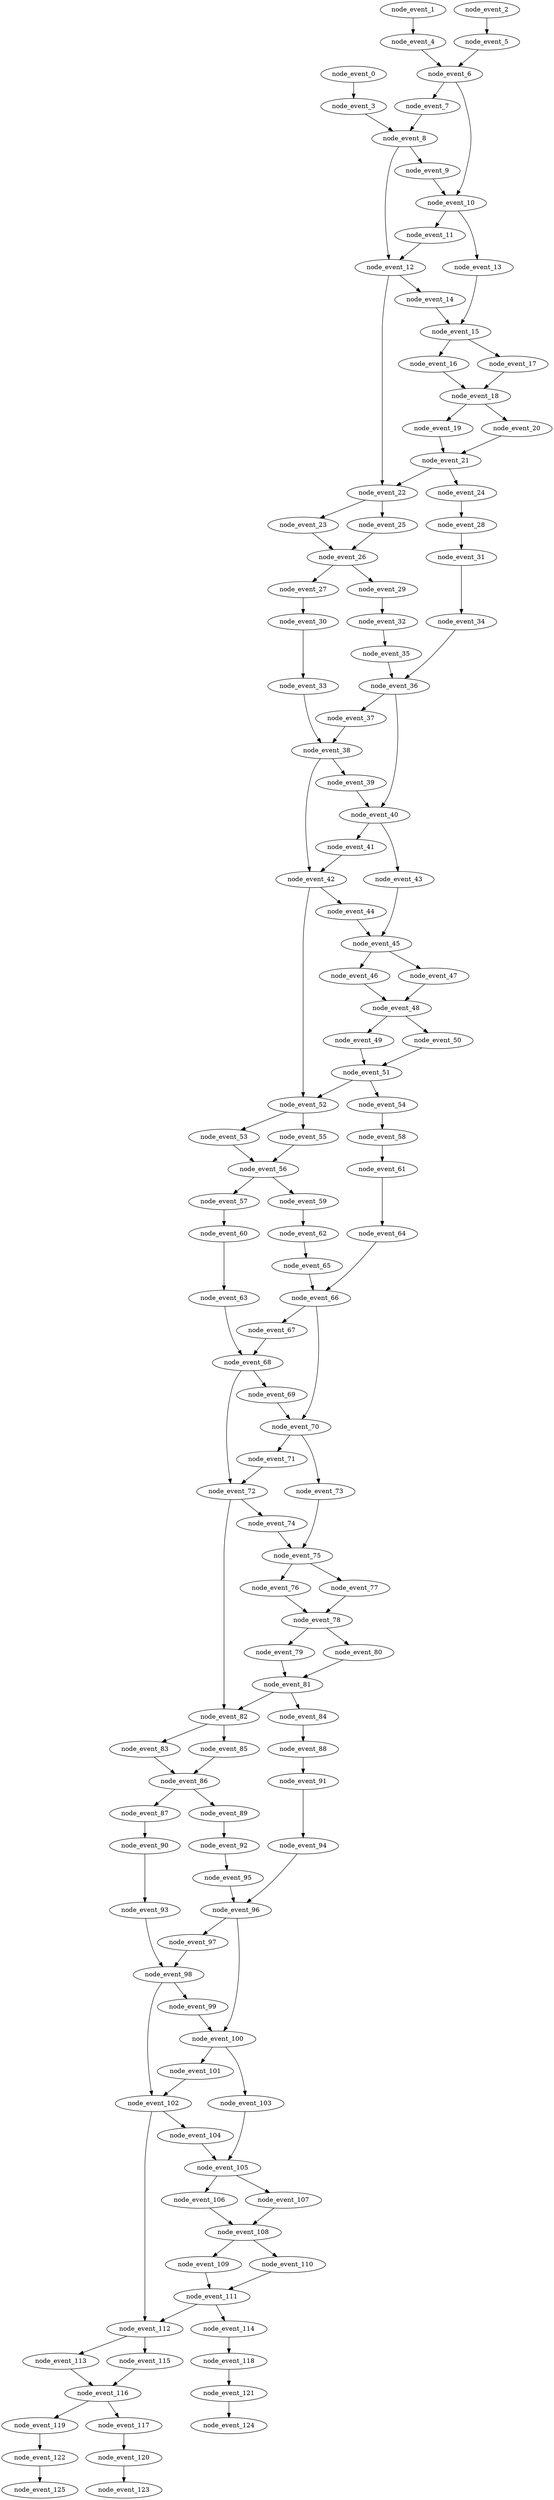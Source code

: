 digraph {
    node_event_0 [EventIndex="0" EventType="DotQasm.Scheduling.GateEvent" Depth="1" Dependencies="0" Latency="00:00:00.0010000" Priority="0.11300000000000009"];
    node_event_1 [EventIndex="1" EventType="DotQasm.Scheduling.GateEvent" Depth="1" Dependencies="0" Latency="00:00:00.0010000" Priority="0.11600000000000009"];
    node_event_2 [EventIndex="2" EventType="DotQasm.Scheduling.GateEvent" Depth="1" Dependencies="0" Latency="00:00:00.0010000" Priority="0.11600000000000009"];
    node_event_3 [EventIndex="3" EventType="DotQasm.Scheduling.GateEvent" Depth="2" Dependencies="1" Latency="00:00:00.0010000" Priority="0.11200000000000009"];
    node_event_4 [EventIndex="4" EventType="DotQasm.Scheduling.GateEvent" Depth="2" Dependencies="1" Latency="00:00:00.0010000" Priority="0.11500000000000009"];
    node_event_5 [EventIndex="5" EventType="DotQasm.Scheduling.GateEvent" Depth="2" Dependencies="1" Latency="00:00:00.0010000" Priority="0.11500000000000009"];
    node_event_6 [EventIndex="6" EventType="DotQasm.Scheduling.ControlledGateEvent" Depth="3" Dependencies="4" Latency="00:00:00.0020000" Priority="0.11400000000000009"];
    node_event_7 [EventIndex="7" EventType="DotQasm.Scheduling.GateEvent" Depth="4" Dependencies="5" Latency="00:00:00.0010000" Priority="0.11200000000000009"];
    node_event_8 [EventIndex="8" EventType="DotQasm.Scheduling.ControlledGateEvent" Depth="5" Dependencies="8" Latency="00:00:00.0020000" Priority="0.11100000000000008"];
    node_event_9 [EventIndex="9" EventType="DotQasm.Scheduling.GateEvent" Depth="6" Dependencies="9" Latency="00:00:00.0010000" Priority="0.10900000000000008"];
    node_event_10 [EventIndex="10" EventType="DotQasm.Scheduling.ControlledGateEvent" Depth="7" Dependencies="15" Latency="00:00:00.0020000" Priority="0.10800000000000008"];
    node_event_11 [EventIndex="11" EventType="DotQasm.Scheduling.GateEvent" Depth="8" Dependencies="16" Latency="00:00:00.0010000" Priority="0.10600000000000008"];
    node_event_12 [EventIndex="12" EventType="DotQasm.Scheduling.ControlledGateEvent" Depth="9" Dependencies="26" Latency="00:00:00.0020000" Priority="0.10500000000000008"];
    node_event_13 [EventIndex="13" EventType="DotQasm.Scheduling.GateEvent" Depth="8" Dependencies="16" Latency="00:00:00.0010000" Priority="0.10300000000000008"];
    node_event_14 [EventIndex="14" EventType="DotQasm.Scheduling.GateEvent" Depth="10" Dependencies="27" Latency="00:00:00.0010000" Priority="0.10300000000000008"];
    node_event_15 [EventIndex="15" EventType="DotQasm.Scheduling.ControlledGateEvent" Depth="11" Dependencies="45" Latency="00:00:00.0020000" Priority="0.10200000000000008"];
    node_event_16 [EventIndex="16" EventType="DotQasm.Scheduling.GateEvent" Depth="12" Dependencies="46" Latency="00:00:00.0010000" Priority="0.10000000000000007"];
    node_event_17 [EventIndex="17" EventType="DotQasm.Scheduling.GateEvent" Depth="12" Dependencies="46" Latency="00:00:00.0010000" Priority="0.10000000000000007"];
    node_event_18 [EventIndex="18" EventType="DotQasm.Scheduling.ControlledGateEvent" Depth="13" Dependencies="94" Latency="00:00:00.0020000" Priority="0.09900000000000007"];
    node_event_19 [EventIndex="19" EventType="DotQasm.Scheduling.GateEvent" Depth="14" Dependencies="95" Latency="00:00:00.0010000" Priority="0.09700000000000007"];
    node_event_20 [EventIndex="20" EventType="DotQasm.Scheduling.GateEvent" Depth="14" Dependencies="95" Latency="00:00:00.0010000" Priority="0.09700000000000007"];
    node_event_21 [EventIndex="21" EventType="DotQasm.Scheduling.ControlledGateEvent" Depth="15" Dependencies="192" Latency="00:00:00.0020000" Priority="0.09600000000000007"];
    node_event_22 [EventIndex="22" EventType="DotQasm.Scheduling.ControlledGateEvent" Depth="16" Dependencies="220" Latency="00:00:00.0020000" Priority="0.09400000000000007"];
    node_event_23 [EventIndex="23" EventType="DotQasm.Scheduling.GateEvent" Depth="17" Dependencies="221" Latency="00:00:00.0010000" Priority="0.09200000000000007"];
    node_event_24 [EventIndex="24" EventType="DotQasm.Scheduling.GateEvent" Depth="16" Dependencies="193" Latency="00:00:00.0010000" Priority="0.09000000000000007"];
    node_event_25 [EventIndex="25" EventType="DotQasm.Scheduling.GateEvent" Depth="17" Dependencies="221" Latency="00:00:00.0010000" Priority="0.09200000000000007"];
    node_event_26 [EventIndex="26" EventType="DotQasm.Scheduling.ControlledGateEvent" Depth="18" Dependencies="444" Latency="00:00:00.0020000" Priority="0.09100000000000007"];
    node_event_27 [EventIndex="27" EventType="DotQasm.Scheduling.GateEvent" Depth="19" Dependencies="445" Latency="00:00:00.0010000" Priority="0.08600000000000006"];
    node_event_28 [EventIndex="28" EventType="DotQasm.Scheduling.GateEvent" Depth="17" Dependencies="194" Latency="00:00:00.0010000" Priority="0.08900000000000007"];
    node_event_29 [EventIndex="29" EventType="DotQasm.Scheduling.GateEvent" Depth="19" Dependencies="445" Latency="00:00:00.0010000" Priority="0.08900000000000007"];
    node_event_30 [EventIndex="30" EventType="DotQasm.Scheduling.GateEvent" Depth="20" Dependencies="446" Latency="00:00:00.0010000" Priority="0.08500000000000006"];
    node_event_31 [EventIndex="31" EventType="DotQasm.Scheduling.GateEvent" Depth="18" Dependencies="195" Latency="00:00:00.0010000" Priority="0.08800000000000006"];
    node_event_32 [EventIndex="32" EventType="DotQasm.Scheduling.GateEvent" Depth="20" Dependencies="446" Latency="00:00:00.0010000" Priority="0.08800000000000006"];
    node_event_33 [EventIndex="33" EventType="DotQasm.Scheduling.GateEvent" Depth="21" Dependencies="447" Latency="00:00:00.0010000" Priority="0.08400000000000006"];
    node_event_34 [EventIndex="34" EventType="DotQasm.Scheduling.GateEvent" Depth="19" Dependencies="196" Latency="00:00:00.0010000" Priority="0.08700000000000006"];
    node_event_35 [EventIndex="35" EventType="DotQasm.Scheduling.GateEvent" Depth="21" Dependencies="447" Latency="00:00:00.0010000" Priority="0.08700000000000006"];
    node_event_36 [EventIndex="36" EventType="DotQasm.Scheduling.ControlledGateEvent" Depth="22" Dependencies="645" Latency="00:00:00.0020000" Priority="0.08600000000000006"];
    node_event_37 [EventIndex="37" EventType="DotQasm.Scheduling.GateEvent" Depth="23" Dependencies="646" Latency="00:00:00.0010000" Priority="0.08400000000000006"];
    node_event_38 [EventIndex="38" EventType="DotQasm.Scheduling.ControlledGateEvent" Depth="24" Dependencies="1095" Latency="00:00:00.0020000" Priority="0.08300000000000006"];
    node_event_39 [EventIndex="39" EventType="DotQasm.Scheduling.GateEvent" Depth="25" Dependencies="1096" Latency="00:00:00.0010000" Priority="0.08100000000000006"];
    node_event_40 [EventIndex="40" EventType="DotQasm.Scheduling.ControlledGateEvent" Depth="26" Dependencies="1743" Latency="00:00:00.0020000" Priority="0.08000000000000006"];
    node_event_41 [EventIndex="41" EventType="DotQasm.Scheduling.GateEvent" Depth="27" Dependencies="1744" Latency="00:00:00.0010000" Priority="0.07800000000000006"];
    node_event_42 [EventIndex="42" EventType="DotQasm.Scheduling.ControlledGateEvent" Depth="28" Dependencies="2841" Latency="00:00:00.0020000" Priority="0.07700000000000005"];
    node_event_43 [EventIndex="43" EventType="DotQasm.Scheduling.GateEvent" Depth="27" Dependencies="1744" Latency="00:00:00.0010000" Priority="0.07500000000000005"];
    node_event_44 [EventIndex="44" EventType="DotQasm.Scheduling.GateEvent" Depth="29" Dependencies="2842" Latency="00:00:00.0010000" Priority="0.07500000000000005"];
    node_event_45 [EventIndex="45" EventType="DotQasm.Scheduling.ControlledGateEvent" Depth="30" Dependencies="4588" Latency="00:00:00.0020000" Priority="0.07400000000000005"];
    node_event_46 [EventIndex="46" EventType="DotQasm.Scheduling.GateEvent" Depth="31" Dependencies="4589" Latency="00:00:00.0010000" Priority="0.07200000000000005"];
    node_event_47 [EventIndex="47" EventType="DotQasm.Scheduling.GateEvent" Depth="31" Dependencies="4589" Latency="00:00:00.0010000" Priority="0.07200000000000005"];
    node_event_48 [EventIndex="48" EventType="DotQasm.Scheduling.ControlledGateEvent" Depth="32" Dependencies="9180" Latency="00:00:00.0020000" Priority="0.07100000000000005"];
    node_event_49 [EventIndex="49" EventType="DotQasm.Scheduling.GateEvent" Depth="33" Dependencies="9181" Latency="00:00:00.0010000" Priority="0.06900000000000005"];
    node_event_50 [EventIndex="50" EventType="DotQasm.Scheduling.GateEvent" Depth="33" Dependencies="9181" Latency="00:00:00.0010000" Priority="0.06900000000000005"];
    node_event_51 [EventIndex="51" EventType="DotQasm.Scheduling.ControlledGateEvent" Depth="34" Dependencies="18364" Latency="00:00:00.0020000" Priority="0.06800000000000005"];
    node_event_52 [EventIndex="52" EventType="DotQasm.Scheduling.ControlledGateEvent" Depth="35" Dependencies="21207" Latency="00:00:00.0020000" Priority="0.06600000000000004"];
    node_event_53 [EventIndex="53" EventType="DotQasm.Scheduling.GateEvent" Depth="36" Dependencies="21208" Latency="00:00:00.0010000" Priority="0.06400000000000004"];
    node_event_54 [EventIndex="54" EventType="DotQasm.Scheduling.GateEvent" Depth="35" Dependencies="18365" Latency="00:00:00.0010000" Priority="0.06200000000000004"];
    node_event_55 [EventIndex="55" EventType="DotQasm.Scheduling.GateEvent" Depth="36" Dependencies="21208" Latency="00:00:00.0010000" Priority="0.06400000000000004"];
    node_event_56 [EventIndex="56" EventType="DotQasm.Scheduling.ControlledGateEvent" Depth="37" Dependencies="42418" Latency="00:00:00.0020000" Priority="0.06300000000000004"];
    node_event_57 [EventIndex="57" EventType="DotQasm.Scheduling.GateEvent" Depth="38" Dependencies="42419" Latency="00:00:00.0010000" Priority="0.05800000000000004"];
    node_event_58 [EventIndex="58" EventType="DotQasm.Scheduling.GateEvent" Depth="36" Dependencies="18366" Latency="00:00:00.0010000" Priority="0.06100000000000004"];
    node_event_59 [EventIndex="59" EventType="DotQasm.Scheduling.GateEvent" Depth="38" Dependencies="42419" Latency="00:00:00.0010000" Priority="0.06100000000000004"];
    node_event_60 [EventIndex="60" EventType="DotQasm.Scheduling.GateEvent" Depth="39" Dependencies="42420" Latency="00:00:00.0010000" Priority="0.05700000000000004"];
    node_event_61 [EventIndex="61" EventType="DotQasm.Scheduling.GateEvent" Depth="37" Dependencies="18367" Latency="00:00:00.0010000" Priority="0.06000000000000004"];
    node_event_62 [EventIndex="62" EventType="DotQasm.Scheduling.GateEvent" Depth="39" Dependencies="42420" Latency="00:00:00.0010000" Priority="0.06000000000000004"];
    node_event_63 [EventIndex="63" EventType="DotQasm.Scheduling.GateEvent" Depth="40" Dependencies="42421" Latency="00:00:00.0010000" Priority="0.056000000000000036"];
    node_event_64 [EventIndex="64" EventType="DotQasm.Scheduling.GateEvent" Depth="38" Dependencies="18368" Latency="00:00:00.0010000" Priority="0.05900000000000004"];
    node_event_65 [EventIndex="65" EventType="DotQasm.Scheduling.GateEvent" Depth="40" Dependencies="42421" Latency="00:00:00.0010000" Priority="0.05900000000000004"];
    node_event_66 [EventIndex="66" EventType="DotQasm.Scheduling.ControlledGateEvent" Depth="41" Dependencies="60791" Latency="00:00:00.0020000" Priority="0.05800000000000004"];
    node_event_67 [EventIndex="67" EventType="DotQasm.Scheduling.GateEvent" Depth="42" Dependencies="60792" Latency="00:00:00.0010000" Priority="0.056000000000000036"];
    node_event_68 [EventIndex="68" EventType="DotQasm.Scheduling.ControlledGateEvent" Depth="43" Dependencies="103215" Latency="00:00:00.0020000" Priority="0.055000000000000035"];
    node_event_69 [EventIndex="69" EventType="DotQasm.Scheduling.GateEvent" Depth="44" Dependencies="103216" Latency="00:00:00.0010000" Priority="0.05300000000000003"];
    node_event_70 [EventIndex="70" EventType="DotQasm.Scheduling.ControlledGateEvent" Depth="45" Dependencies="164009" Latency="00:00:00.0020000" Priority="0.05200000000000003"];
    node_event_71 [EventIndex="71" EventType="DotQasm.Scheduling.GateEvent" Depth="46" Dependencies="164010" Latency="00:00:00.0010000" Priority="0.05000000000000003"];
    node_event_72 [EventIndex="72" EventType="DotQasm.Scheduling.ControlledGateEvent" Depth="47" Dependencies="267227" Latency="00:00:00.0020000" Priority="0.04900000000000003"];
    node_event_73 [EventIndex="73" EventType="DotQasm.Scheduling.GateEvent" Depth="46" Dependencies="164010" Latency="00:00:00.0010000" Priority="0.04700000000000003"];
    node_event_74 [EventIndex="74" EventType="DotQasm.Scheduling.GateEvent" Depth="48" Dependencies="267228" Latency="00:00:00.0010000" Priority="0.04700000000000003"];
    node_event_75 [EventIndex="75" EventType="DotQasm.Scheduling.ControlledGateEvent" Depth="49" Dependencies="431240" Latency="00:00:00.0020000" Priority="0.04600000000000003"];
    node_event_76 [EventIndex="76" EventType="DotQasm.Scheduling.GateEvent" Depth="50" Dependencies="431241" Latency="00:00:00.0010000" Priority="0.044000000000000025"];
    node_event_77 [EventIndex="77" EventType="DotQasm.Scheduling.GateEvent" Depth="50" Dependencies="431241" Latency="00:00:00.0010000" Priority="0.044000000000000025"];
    node_event_78 [EventIndex="78" EventType="DotQasm.Scheduling.ControlledGateEvent" Depth="51" Dependencies="862484" Latency="00:00:00.0020000" Priority="0.043000000000000024"];
    node_event_79 [EventIndex="79" EventType="DotQasm.Scheduling.GateEvent" Depth="52" Dependencies="862485" Latency="00:00:00.0010000" Priority="0.04100000000000002"];
    node_event_80 [EventIndex="80" EventType="DotQasm.Scheduling.GateEvent" Depth="52" Dependencies="862485" Latency="00:00:00.0010000" Priority="0.04100000000000002"];
    node_event_81 [EventIndex="81" EventType="DotQasm.Scheduling.ControlledGateEvent" Depth="53" Dependencies="1724972" Latency="00:00:00.0020000" Priority="0.04000000000000002"];
    node_event_82 [EventIndex="82" EventType="DotQasm.Scheduling.ControlledGateEvent" Depth="54" Dependencies="1992201" Latency="00:00:00.0020000" Priority="0.03800000000000002"];
    node_event_83 [EventIndex="83" EventType="DotQasm.Scheduling.GateEvent" Depth="55" Dependencies="1992202" Latency="00:00:00.0010000" Priority="0.03600000000000002"];
    node_event_84 [EventIndex="84" EventType="DotQasm.Scheduling.GateEvent" Depth="54" Dependencies="1724973" Latency="00:00:00.0010000" Priority="0.034000000000000016"];
    node_event_85 [EventIndex="85" EventType="DotQasm.Scheduling.GateEvent" Depth="55" Dependencies="1992202" Latency="00:00:00.0010000" Priority="0.03600000000000002"];
    node_event_86 [EventIndex="86" EventType="DotQasm.Scheduling.ControlledGateEvent" Depth="56" Dependencies="3984406" Latency="00:00:00.0020000" Priority="0.03500000000000002"];
    node_event_87 [EventIndex="87" EventType="DotQasm.Scheduling.GateEvent" Depth="57" Dependencies="3984407" Latency="00:00:00.0010000" Priority="0.030000000000000013"];
    node_event_88 [EventIndex="88" EventType="DotQasm.Scheduling.GateEvent" Depth="55" Dependencies="1724974" Latency="00:00:00.0010000" Priority="0.033000000000000015"];
    node_event_89 [EventIndex="89" EventType="DotQasm.Scheduling.GateEvent" Depth="57" Dependencies="3984407" Latency="00:00:00.0010000" Priority="0.033000000000000015"];
    node_event_90 [EventIndex="90" EventType="DotQasm.Scheduling.GateEvent" Depth="58" Dependencies="3984408" Latency="00:00:00.0010000" Priority="0.029000000000000012"];
    node_event_91 [EventIndex="91" EventType="DotQasm.Scheduling.GateEvent" Depth="56" Dependencies="1724975" Latency="00:00:00.0010000" Priority="0.032000000000000015"];
    node_event_92 [EventIndex="92" EventType="DotQasm.Scheduling.GateEvent" Depth="58" Dependencies="3984408" Latency="00:00:00.0010000" Priority="0.032000000000000015"];
    node_event_93 [EventIndex="93" EventType="DotQasm.Scheduling.GateEvent" Depth="59" Dependencies="3984409" Latency="00:00:00.0010000" Priority="0.02800000000000001"];
    node_event_94 [EventIndex="94" EventType="DotQasm.Scheduling.GateEvent" Depth="57" Dependencies="1724976" Latency="00:00:00.0010000" Priority="0.031000000000000014"];
    node_event_95 [EventIndex="95" EventType="DotQasm.Scheduling.GateEvent" Depth="59" Dependencies="3984409" Latency="00:00:00.0010000" Priority="0.031000000000000014"];
    node_event_96 [EventIndex="96" EventType="DotQasm.Scheduling.ControlledGateEvent" Depth="60" Dependencies="5709387" Latency="00:00:00.0020000" Priority="0.030000000000000013"];
    node_event_97 [EventIndex="97" EventType="DotQasm.Scheduling.GateEvent" Depth="61" Dependencies="5709388" Latency="00:00:00.0010000" Priority="0.02800000000000001"];
    node_event_98 [EventIndex="98" EventType="DotQasm.Scheduling.ControlledGateEvent" Depth="62" Dependencies="9693799" Latency="00:00:00.0020000" Priority="0.02700000000000001"];
    node_event_99 [EventIndex="99" EventType="DotQasm.Scheduling.GateEvent" Depth="63" Dependencies="9693800" Latency="00:00:00.0010000" Priority="0.02500000000000001"];
    node_event_100 [EventIndex="100" EventType="DotQasm.Scheduling.ControlledGateEvent" Depth="64" Dependencies="15403189" Latency="00:00:00.0020000" Priority="0.024000000000000007"];
    node_event_101 [EventIndex="101" EventType="DotQasm.Scheduling.GateEvent" Depth="65" Dependencies="15403190" Latency="00:00:00.0010000" Priority="0.022000000000000006"];
    node_event_102 [EventIndex="102" EventType="DotQasm.Scheduling.ControlledGateEvent" Depth="66" Dependencies="25096991" Latency="00:00:00.0020000" Priority="0.021000000000000005"];
    node_event_103 [EventIndex="103" EventType="DotQasm.Scheduling.GateEvent" Depth="65" Dependencies="15403190" Latency="00:00:00.0010000" Priority="0.019000000000000003"];
    node_event_104 [EventIndex="104" EventType="DotQasm.Scheduling.GateEvent" Depth="67" Dependencies="25096992" Latency="00:00:00.0010000" Priority="0.019000000000000003"];
    node_event_105 [EventIndex="105" EventType="DotQasm.Scheduling.ControlledGateEvent" Depth="68" Dependencies="40500184" Latency="00:00:00.0020000" Priority="0.018000000000000002"];
    node_event_106 [EventIndex="106" EventType="DotQasm.Scheduling.GateEvent" Depth="69" Dependencies="40500185" Latency="00:00:00.0010000" Priority="0.016"];
    node_event_107 [EventIndex="107" EventType="DotQasm.Scheduling.GateEvent" Depth="69" Dependencies="40500185" Latency="00:00:00.0010000" Priority="0.016"];
    node_event_108 [EventIndex="108" EventType="DotQasm.Scheduling.ControlledGateEvent" Depth="70" Dependencies="81000372" Latency="00:00:00.0020000" Priority="0.015000000000000001"];
    node_event_109 [EventIndex="109" EventType="DotQasm.Scheduling.GateEvent" Depth="71" Dependencies="81000373" Latency="00:00:00.0010000" Priority="0.013000000000000001"];
    node_event_110 [EventIndex="110" EventType="DotQasm.Scheduling.GateEvent" Depth="71" Dependencies="81000373" Latency="00:00:00.0010000" Priority="0.013000000000000001"];
    node_event_111 [EventIndex="111" EventType="DotQasm.Scheduling.ControlledGateEvent" Depth="72" Dependencies="162000748" Latency="00:00:00.0020000" Priority="0.012"];
    node_event_112 [EventIndex="112" EventType="DotQasm.Scheduling.ControlledGateEvent" Depth="73" Dependencies="187097741" Latency="00:00:00.0020000" Priority="0.01"];
    node_event_113 [EventIndex="113" EventType="DotQasm.Scheduling.GateEvent" Depth="74" Dependencies="187097742" Latency="00:00:00.0010000" Priority="0.008"];
    node_event_114 [EventIndex="114" EventType="DotQasm.Scheduling.GateEvent" Depth="73" Dependencies="162000749" Latency="00:00:00.0010000" Priority="0.006"];
    node_event_115 [EventIndex="115" EventType="DotQasm.Scheduling.GateEvent" Depth="74" Dependencies="187097742" Latency="00:00:00.0010000" Priority="0.008"];
    node_event_116 [EventIndex="116" EventType="DotQasm.Scheduling.ControlledGateEvent" Depth="75" Dependencies="374195486" Latency="00:00:00.0020000" Priority="0.007"];
    node_event_117 [EventIndex="117" EventType="DotQasm.Scheduling.GateEvent" Depth="76" Dependencies="374195487" Latency="00:00:00.0010000" Priority="0.005"];
    node_event_118 [EventIndex="118" EventType="DotQasm.Scheduling.GateEvent" Depth="74" Dependencies="162000750" Latency="00:00:00.0010000" Priority="0.005"];
    node_event_119 [EventIndex="119" EventType="DotQasm.Scheduling.GateEvent" Depth="76" Dependencies="374195487" Latency="00:00:00.0010000" Priority="0.005"];
    node_event_120 [EventIndex="120" EventType="DotQasm.Scheduling.GateEvent" Depth="77" Dependencies="374195488" Latency="00:00:00.0010000" Priority="0.004"];
    node_event_121 [EventIndex="121" EventType="DotQasm.Scheduling.GateEvent" Depth="75" Dependencies="162000751" Latency="00:00:00.0010000" Priority="0.004"];
    node_event_122 [EventIndex="122" EventType="DotQasm.Scheduling.GateEvent" Depth="77" Dependencies="374195488" Latency="00:00:00.0010000" Priority="0.004"];
    node_event_123 [EventIndex="123" EventType="DotQasm.Scheduling.MeasurementEvent" Depth="78" Dependencies="374195489" Latency="00:00:00.0030000" Priority="0.003"];
    node_event_124 [EventIndex="124" EventType="DotQasm.Scheduling.MeasurementEvent" Depth="76" Dependencies="162000752" Latency="00:00:00.0030000" Priority="0.003"];
    node_event_125 [EventIndex="125" EventType="DotQasm.Scheduling.MeasurementEvent" Depth="78" Dependencies="374195489" Latency="00:00:00.0030000" Priority="0.003"];
    node_event_0 -> node_event_3;
    node_event_1 -> node_event_4;
    node_event_2 -> node_event_5;
    node_event_3 -> node_event_8;
    node_event_4 -> node_event_6;
    node_event_5 -> node_event_6;
    node_event_6 -> node_event_7;
    node_event_6 -> node_event_10;
    node_event_7 -> node_event_8;
    node_event_8 -> node_event_9;
    node_event_8 -> node_event_12;
    node_event_9 -> node_event_10;
    node_event_10 -> node_event_11;
    node_event_10 -> node_event_13;
    node_event_11 -> node_event_12;
    node_event_12 -> node_event_14;
    node_event_12 -> node_event_22;
    node_event_13 -> node_event_15;
    node_event_14 -> node_event_15;
    node_event_15 -> node_event_16;
    node_event_15 -> node_event_17;
    node_event_16 -> node_event_18;
    node_event_17 -> node_event_18;
    node_event_18 -> node_event_19;
    node_event_18 -> node_event_20;
    node_event_19 -> node_event_21;
    node_event_20 -> node_event_21;
    node_event_21 -> node_event_22;
    node_event_21 -> node_event_24;
    node_event_22 -> node_event_23;
    node_event_22 -> node_event_25;
    node_event_23 -> node_event_26;
    node_event_24 -> node_event_28;
    node_event_25 -> node_event_26;
    node_event_26 -> node_event_27;
    node_event_26 -> node_event_29;
    node_event_27 -> node_event_30;
    node_event_28 -> node_event_31;
    node_event_29 -> node_event_32;
    node_event_30 -> node_event_33;
    node_event_31 -> node_event_34;
    node_event_32 -> node_event_35;
    node_event_33 -> node_event_38;
    node_event_34 -> node_event_36;
    node_event_35 -> node_event_36;
    node_event_36 -> node_event_37;
    node_event_36 -> node_event_40;
    node_event_37 -> node_event_38;
    node_event_38 -> node_event_39;
    node_event_38 -> node_event_42;
    node_event_39 -> node_event_40;
    node_event_40 -> node_event_41;
    node_event_40 -> node_event_43;
    node_event_41 -> node_event_42;
    node_event_42 -> node_event_44;
    node_event_42 -> node_event_52;
    node_event_43 -> node_event_45;
    node_event_44 -> node_event_45;
    node_event_45 -> node_event_46;
    node_event_45 -> node_event_47;
    node_event_46 -> node_event_48;
    node_event_47 -> node_event_48;
    node_event_48 -> node_event_49;
    node_event_48 -> node_event_50;
    node_event_49 -> node_event_51;
    node_event_50 -> node_event_51;
    node_event_51 -> node_event_52;
    node_event_51 -> node_event_54;
    node_event_52 -> node_event_53;
    node_event_52 -> node_event_55;
    node_event_53 -> node_event_56;
    node_event_54 -> node_event_58;
    node_event_55 -> node_event_56;
    node_event_56 -> node_event_57;
    node_event_56 -> node_event_59;
    node_event_57 -> node_event_60;
    node_event_58 -> node_event_61;
    node_event_59 -> node_event_62;
    node_event_60 -> node_event_63;
    node_event_61 -> node_event_64;
    node_event_62 -> node_event_65;
    node_event_63 -> node_event_68;
    node_event_64 -> node_event_66;
    node_event_65 -> node_event_66;
    node_event_66 -> node_event_67;
    node_event_66 -> node_event_70;
    node_event_67 -> node_event_68;
    node_event_68 -> node_event_69;
    node_event_68 -> node_event_72;
    node_event_69 -> node_event_70;
    node_event_70 -> node_event_71;
    node_event_70 -> node_event_73;
    node_event_71 -> node_event_72;
    node_event_72 -> node_event_74;
    node_event_72 -> node_event_82;
    node_event_73 -> node_event_75;
    node_event_74 -> node_event_75;
    node_event_75 -> node_event_76;
    node_event_75 -> node_event_77;
    node_event_76 -> node_event_78;
    node_event_77 -> node_event_78;
    node_event_78 -> node_event_79;
    node_event_78 -> node_event_80;
    node_event_79 -> node_event_81;
    node_event_80 -> node_event_81;
    node_event_81 -> node_event_82;
    node_event_81 -> node_event_84;
    node_event_82 -> node_event_83;
    node_event_82 -> node_event_85;
    node_event_83 -> node_event_86;
    node_event_84 -> node_event_88;
    node_event_85 -> node_event_86;
    node_event_86 -> node_event_87;
    node_event_86 -> node_event_89;
    node_event_87 -> node_event_90;
    node_event_88 -> node_event_91;
    node_event_89 -> node_event_92;
    node_event_90 -> node_event_93;
    node_event_91 -> node_event_94;
    node_event_92 -> node_event_95;
    node_event_93 -> node_event_98;
    node_event_94 -> node_event_96;
    node_event_95 -> node_event_96;
    node_event_96 -> node_event_97;
    node_event_96 -> node_event_100;
    node_event_97 -> node_event_98;
    node_event_98 -> node_event_99;
    node_event_98 -> node_event_102;
    node_event_99 -> node_event_100;
    node_event_100 -> node_event_101;
    node_event_100 -> node_event_103;
    node_event_101 -> node_event_102;
    node_event_102 -> node_event_104;
    node_event_102 -> node_event_112;
    node_event_103 -> node_event_105;
    node_event_104 -> node_event_105;
    node_event_105 -> node_event_106;
    node_event_105 -> node_event_107;
    node_event_106 -> node_event_108;
    node_event_107 -> node_event_108;
    node_event_108 -> node_event_109;
    node_event_108 -> node_event_110;
    node_event_109 -> node_event_111;
    node_event_110 -> node_event_111;
    node_event_111 -> node_event_112;
    node_event_111 -> node_event_114;
    node_event_112 -> node_event_113;
    node_event_112 -> node_event_115;
    node_event_113 -> node_event_116;
    node_event_114 -> node_event_118;
    node_event_115 -> node_event_116;
    node_event_116 -> node_event_117;
    node_event_116 -> node_event_119;
    node_event_117 -> node_event_120;
    node_event_118 -> node_event_121;
    node_event_119 -> node_event_122;
    node_event_120 -> node_event_123;
    node_event_121 -> node_event_124;
    node_event_122 -> node_event_125;
}
